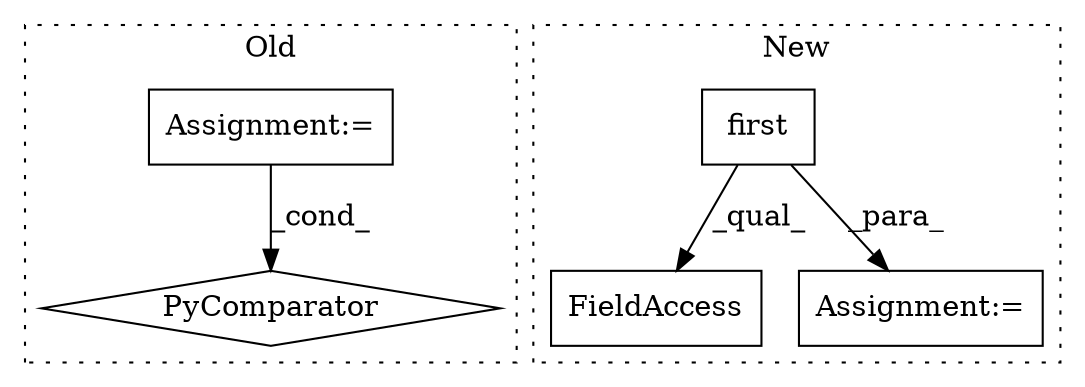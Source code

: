 digraph G {
subgraph cluster0 {
1 [label="PyComparator" a="113" s="1580" l="22" shape="diamond"];
5 [label="Assignment:=" a="7" s="1409" l="1" shape="box"];
label = "Old";
style="dotted";
}
subgraph cluster1 {
2 [label="first" a="32" s="916" l="7" shape="box"];
3 [label="FieldAccess" a="22" s="948" l="12" shape="box"];
4 [label="Assignment:=" a="7" s="978" l="1" shape="box"];
label = "New";
style="dotted";
}
2 -> 3 [label="_qual_"];
2 -> 4 [label="_para_"];
5 -> 1 [label="_cond_"];
}